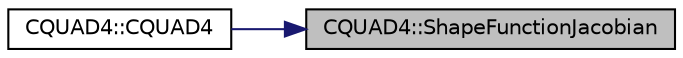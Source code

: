 digraph "CQUAD4::ShapeFunctionJacobian"
{
 // LATEX_PDF_SIZE
  edge [fontname="Helvetica",fontsize="10",labelfontname="Helvetica",labelfontsize="10"];
  node [fontname="Helvetica",fontsize="10",shape=record];
  rankdir="RL";
  Node1 [label="CQUAD4::ShapeFunctionJacobian",height=0.2,width=0.4,color="black", fillcolor="grey75", style="filled", fontcolor="black",tooltip="Shape function Jacobian (dNi) evaluated at point Xi,Eta."];
  Node1 -> Node2 [dir="back",color="midnightblue",fontsize="10",style="solid",fontname="Helvetica"];
  Node2 [label="CQUAD4::CQUAD4",height=0.2,width=0.4,color="black", fillcolor="white", style="filled",URL="$classCQUAD4.html#a8b96394e8b182efc2b2e4d89d2df310c",tooltip="Constructor of the class."];
}
